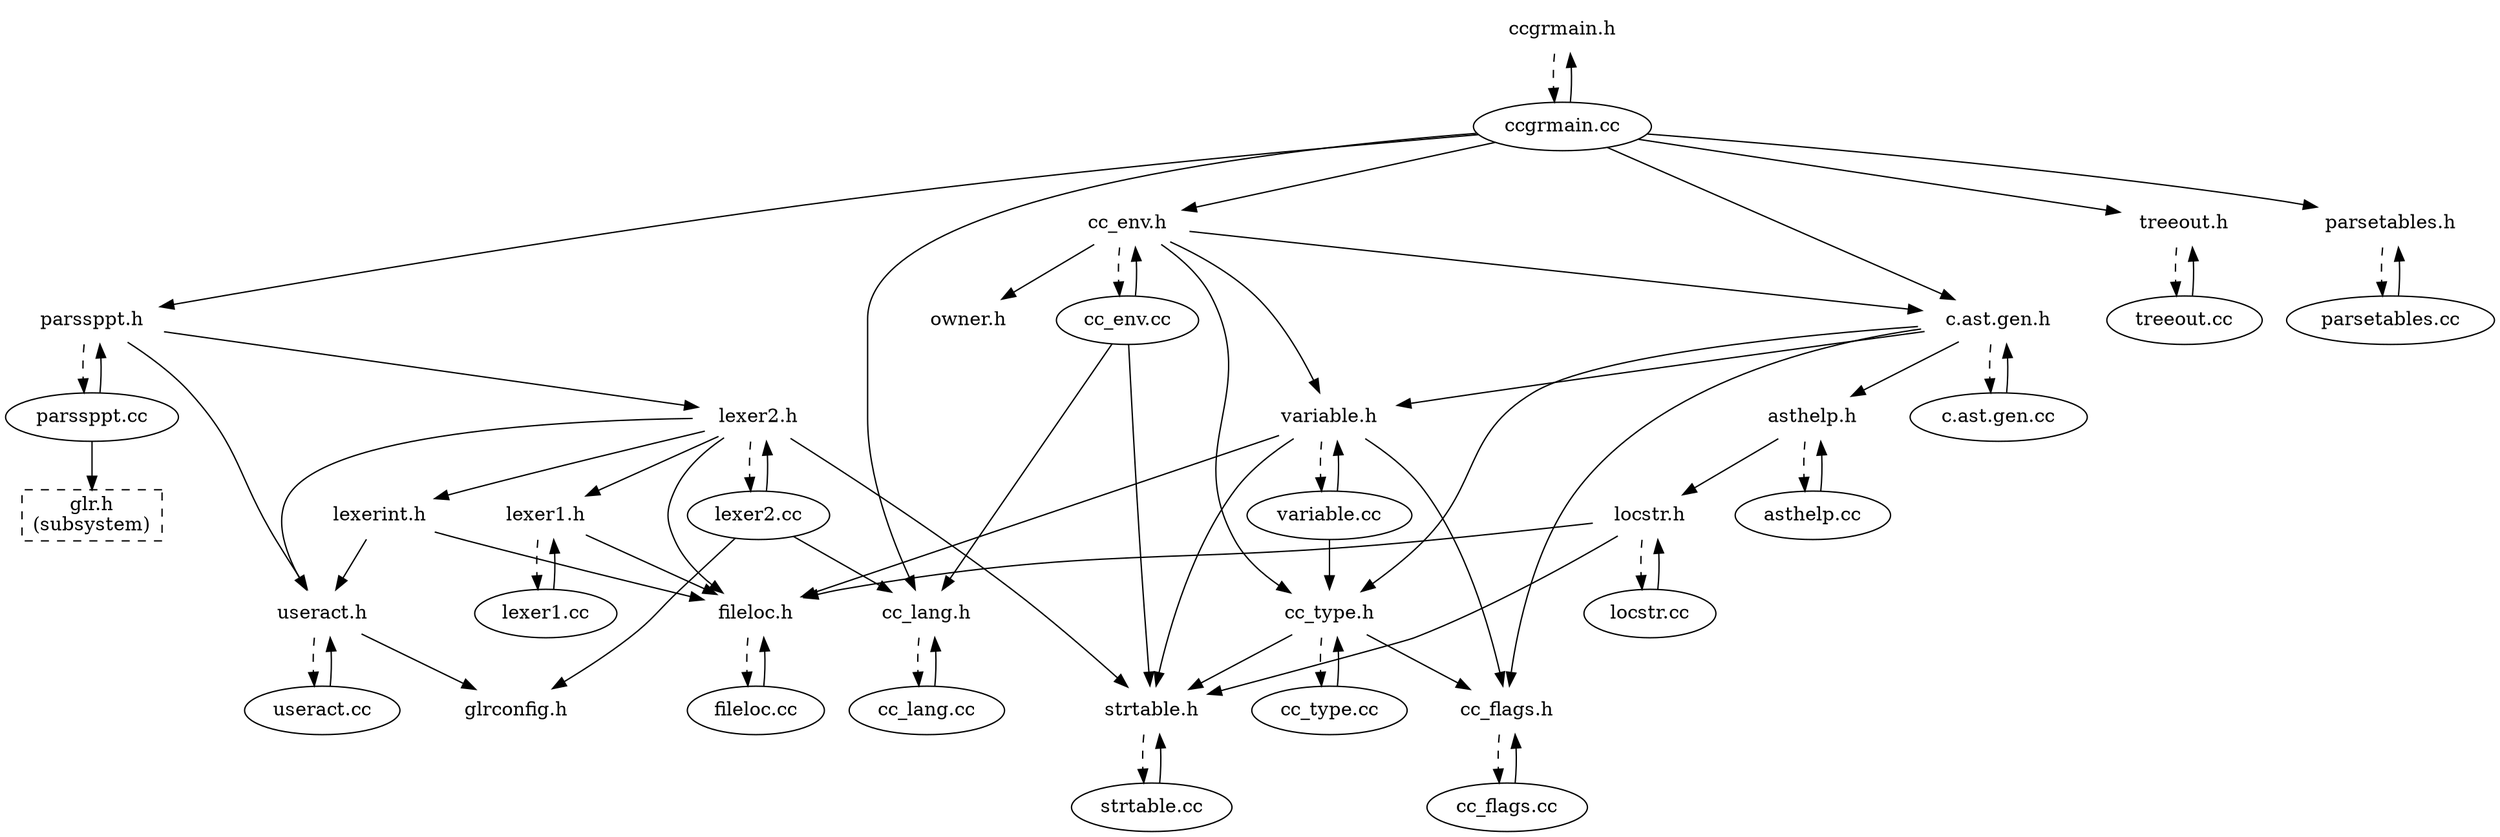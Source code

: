 // dependency graph automatically produced by ../smbase/scan-depends.pl

digraph "Dependencies" {
  "ccgrmain.h" [
    color = white
  ]
  "ccgrmain.cc" [
  ]
  "ccgrmain.h" -> "ccgrmain.cc" [
    style = dashed
    weight = 10
  ]
  "ccgrmain.cc" -> "ccgrmain.h" [
    weight = 10
  ]
  "parssppt.h" [
    color = white
  ]
  "ccgrmain.cc" -> "parssppt.h" [
  ]
  "c.ast.gen.h" [
    color = white
  ]
  "ccgrmain.cc" -> "c.ast.gen.h" [
  ]
  "cc_env.h" [
    color = white
  ]
  "ccgrmain.cc" -> "cc_env.h" [
  ]
  "cc_lang.h" [
    color = white
  ]
  "ccgrmain.cc" -> "cc_lang.h" [
  ]
  "treeout.h" [
    color = white
  ]
  "ccgrmain.cc" -> "treeout.h" [
  ]
  "parsetables.h" [
    color = white
  ]
  "ccgrmain.cc" -> "parsetables.h" [
  ]
  "parssppt.cc" [
  ]
  "parssppt.h" -> "parssppt.cc" [
    style = dashed
    weight = 10
  ]
  "lexer2.h" [
    color = white
  ]
  "parssppt.h" -> "lexer2.h" [
  ]
  "useract.h" [
    color = white
  ]
  "parssppt.h" -> "useract.h" [
  ]
  "c.ast.gen.cc" [
  ]
  "c.ast.gen.h" -> "c.ast.gen.cc" [
    style = dashed
    weight = 10
  ]
  "asthelp.h" [
    color = white
  ]
  "c.ast.gen.h" -> "asthelp.h" [
  ]
  "cc_flags.h" [
    color = white
  ]
  "c.ast.gen.h" -> "cc_flags.h" [
  ]
  "variable.h" [
    color = white
  ]
  "c.ast.gen.h" -> "variable.h" [
  ]
  "cc_type.h" [
    color = white
  ]
  "c.ast.gen.h" -> "cc_type.h" [
  ]
  "cc_env.cc" [
  ]
  "cc_env.h" -> "cc_env.cc" [
    style = dashed
    weight = 10
  ]
  "cc_env.h" -> "cc_type.h" [
  ]
  "owner.h" [
    color = white
  ]
  "cc_env.h" -> "owner.h" [
  ]
  "cc_env.h" -> "c.ast.gen.h" [
  ]
  "cc_env.h" -> "variable.h" [
  ]
  "cc_lang.cc" [
  ]
  "cc_lang.h" -> "cc_lang.cc" [
    style = dashed
    weight = 10
  ]
  "treeout.cc" [
  ]
  "treeout.h" -> "treeout.cc" [
    style = dashed
    weight = 10
  ]
  "parsetables.cc" [
  ]
  "parsetables.h" -> "parsetables.cc" [
    style = dashed
    weight = 10
  ]
  "parssppt.cc" -> "parssppt.h" [
    weight = 10
  ]
  "glr.h" [
    label = "glr.h\n(subsystem)"
    shape = box
    style = dashed
  ]
  "parssppt.cc" -> "glr.h" [
  ]
  "lexer2.cc" [
  ]
  "lexer2.h" -> "lexer2.cc" [
    style = dashed
    weight = 10
  ]
  "lexer1.h" [
    color = white
  ]
  "lexer2.h" -> "lexer1.h" [
  ]
  "fileloc.h" [
    color = white
  ]
  "lexer2.h" -> "fileloc.h" [
  ]
  "strtable.h" [
    color = white
  ]
  "lexer2.h" -> "strtable.h" [
  ]
  "lexer2.h" -> "useract.h" [
  ]
  "lexerint.h" [
    color = white
  ]
  "lexer2.h" -> "lexerint.h" [
  ]
  "useract.cc" [
  ]
  "useract.h" -> "useract.cc" [
    style = dashed
    weight = 10
  ]
  "glrconfig.h" [
    color = white
  ]
  "useract.h" -> "glrconfig.h" [
  ]
  "c.ast.gen.cc" -> "c.ast.gen.h" [
    weight = 10
  ]
  "asthelp.cc" [
  ]
  "asthelp.h" -> "asthelp.cc" [
    style = dashed
    weight = 10
  ]
  "locstr.h" [
    color = white
  ]
  "asthelp.h" -> "locstr.h" [
  ]
  "cc_flags.cc" [
  ]
  "cc_flags.h" -> "cc_flags.cc" [
    style = dashed
    weight = 10
  ]
  "variable.cc" [
  ]
  "variable.h" -> "variable.cc" [
    style = dashed
    weight = 10
  ]
  "variable.h" -> "fileloc.h" [
  ]
  "variable.h" -> "strtable.h" [
  ]
  "variable.h" -> "cc_flags.h" [
  ]
  "cc_type.cc" [
  ]
  "cc_type.h" -> "cc_type.cc" [
    style = dashed
    weight = 10
  ]
  "cc_type.h" -> "cc_flags.h" [
  ]
  "cc_type.h" -> "strtable.h" [
  ]
  "cc_env.cc" -> "cc_env.h" [
    weight = 10
  ]
  "cc_env.cc" -> "strtable.h" [
  ]
  "cc_env.cc" -> "cc_lang.h" [
  ]
  "cc_lang.cc" -> "cc_lang.h" [
    weight = 10
  ]
  "treeout.cc" -> "treeout.h" [
    weight = 10
  ]
  "parsetables.cc" -> "parsetables.h" [
    weight = 10
  ]
  "lexer2.cc" -> "lexer2.h" [
    weight = 10
  ]
  "lexer2.cc" -> "cc_lang.h" [
  ]
  "lexer2.cc" -> "glrconfig.h" [
  ]
  "lexer1.cc" [
  ]
  "lexer1.h" -> "lexer1.cc" [
    style = dashed
    weight = 10
  ]
  "lexer1.h" -> "fileloc.h" [
  ]
  "fileloc.cc" [
  ]
  "fileloc.h" -> "fileloc.cc" [
    style = dashed
    weight = 10
  ]
  "strtable.cc" [
  ]
  "strtable.h" -> "strtable.cc" [
    style = dashed
    weight = 10
  ]
  "lexerint.h" -> "useract.h" [
  ]
  "lexerint.h" -> "fileloc.h" [
  ]
  "useract.cc" -> "useract.h" [
    weight = 10
  ]
  "asthelp.cc" -> "asthelp.h" [
    weight = 10
  ]
  "locstr.cc" [
  ]
  "locstr.h" -> "locstr.cc" [
    style = dashed
    weight = 10
  ]
  "locstr.h" -> "strtable.h" [
  ]
  "locstr.h" -> "fileloc.h" [
  ]
  "cc_flags.cc" -> "cc_flags.h" [
    weight = 10
  ]
  "variable.cc" -> "variable.h" [
    weight = 10
  ]
  "variable.cc" -> "cc_type.h" [
  ]
  "cc_type.cc" -> "cc_type.h" [
    weight = 10
  ]
  "lexer1.cc" -> "lexer1.h" [
    weight = 10
  ]
  "fileloc.cc" -> "fileloc.h" [
    weight = 10
  ]
  "strtable.cc" -> "strtable.h" [
    weight = 10
  ]
  "locstr.cc" -> "locstr.h" [
    weight = 10
  ]
}
